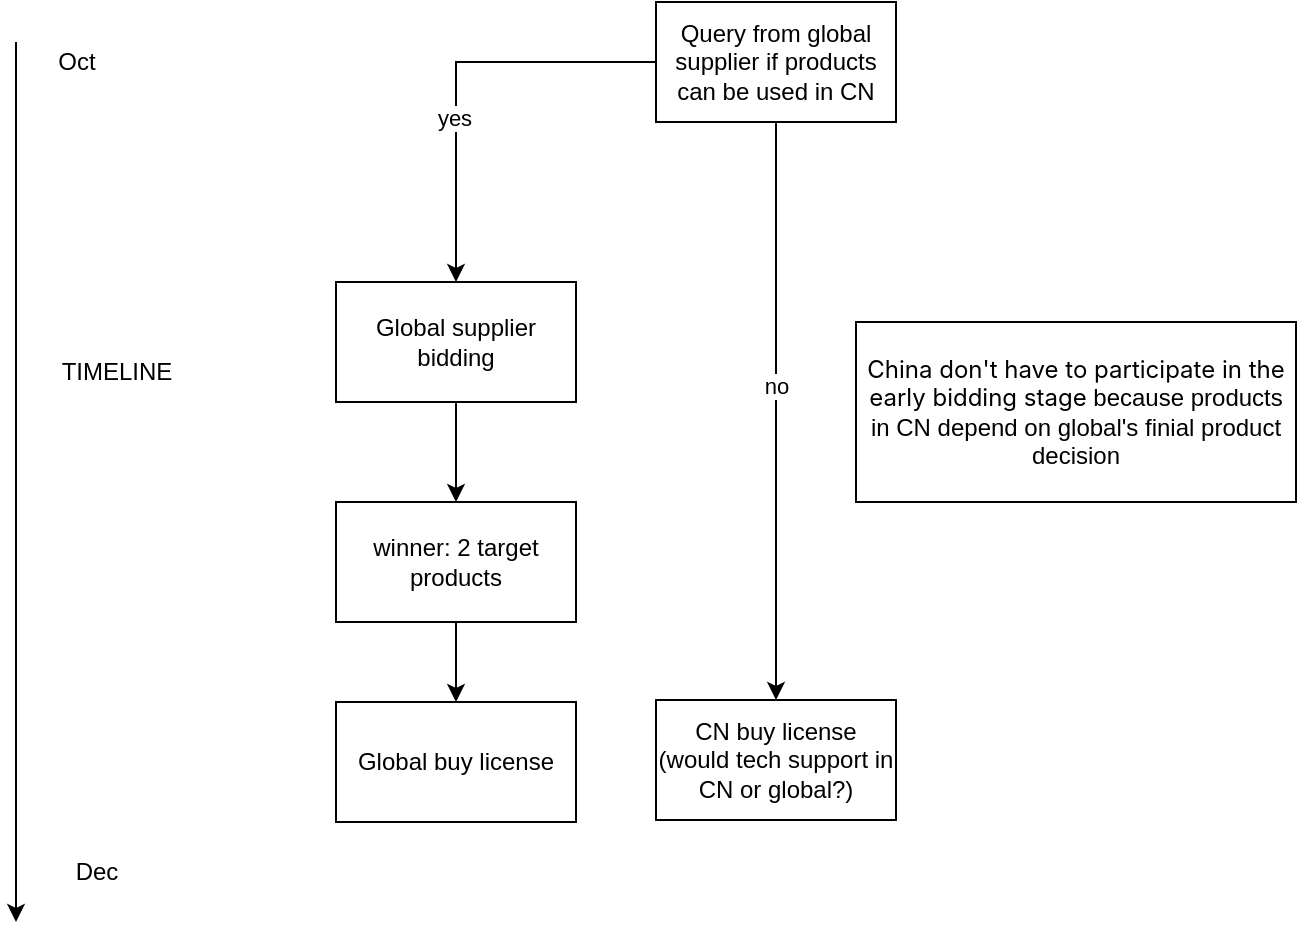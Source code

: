 <mxfile version="24.7.10">
  <diagram name="第 1 页" id="IqKHY9_KOpYrqqduA8BA">
    <mxGraphModel dx="1080" dy="640" grid="1" gridSize="10" guides="1" tooltips="1" connect="1" arrows="1" fold="1" page="1" pageScale="1" pageWidth="827" pageHeight="1169" math="0" shadow="0">
      <root>
        <mxCell id="0" />
        <mxCell id="1" parent="0" />
        <mxCell id="ddX2O07juJ6uB801E5UC-3" value="" style="edgeStyle=orthogonalEdgeStyle;rounded=0;orthogonalLoop=1;jettySize=auto;html=1;exitX=0.5;exitY=1;exitDx=0;exitDy=0;" edge="1" parent="1" source="ddX2O07juJ6uB801E5UC-5" target="ddX2O07juJ6uB801E5UC-2">
          <mxGeometry relative="1" as="geometry">
            <mxPoint x="120" y="350" as="sourcePoint" />
          </mxGeometry>
        </mxCell>
        <mxCell id="ddX2O07juJ6uB801E5UC-21" value="" style="edgeStyle=orthogonalEdgeStyle;rounded=0;orthogonalLoop=1;jettySize=auto;html=1;" edge="1" parent="1" source="ddX2O07juJ6uB801E5UC-2" target="ddX2O07juJ6uB801E5UC-20">
          <mxGeometry relative="1" as="geometry" />
        </mxCell>
        <mxCell id="ddX2O07juJ6uB801E5UC-2" value="winner: 2 target products" style="rounded=0;whiteSpace=wrap;html=1;" vertex="1" parent="1">
          <mxGeometry x="250" y="280" width="120" height="60" as="geometry" />
        </mxCell>
        <mxCell id="ddX2O07juJ6uB801E5UC-6" value="" style="edgeStyle=orthogonalEdgeStyle;rounded=0;orthogonalLoop=1;jettySize=auto;html=1;" edge="1" parent="1" source="ddX2O07juJ6uB801E5UC-4" target="ddX2O07juJ6uB801E5UC-5">
          <mxGeometry relative="1" as="geometry" />
        </mxCell>
        <mxCell id="ddX2O07juJ6uB801E5UC-14" value="yes" style="edgeLabel;html=1;align=center;verticalAlign=middle;resizable=0;points=[];" vertex="1" connectable="0" parent="ddX2O07juJ6uB801E5UC-6">
          <mxGeometry x="0.212" y="-1" relative="1" as="geometry">
            <mxPoint as="offset" />
          </mxGeometry>
        </mxCell>
        <mxCell id="ddX2O07juJ6uB801E5UC-9" style="edgeStyle=orthogonalEdgeStyle;rounded=0;orthogonalLoop=1;jettySize=auto;html=1;entryX=0.5;entryY=0;entryDx=0;entryDy=0;" edge="1" parent="1" source="ddX2O07juJ6uB801E5UC-4" target="ddX2O07juJ6uB801E5UC-8">
          <mxGeometry relative="1" as="geometry" />
        </mxCell>
        <mxCell id="ddX2O07juJ6uB801E5UC-15" value="no" style="edgeLabel;html=1;align=center;verticalAlign=middle;resizable=0;points=[];" vertex="1" connectable="0" parent="ddX2O07juJ6uB801E5UC-9">
          <mxGeometry x="-0.086" relative="1" as="geometry">
            <mxPoint as="offset" />
          </mxGeometry>
        </mxCell>
        <mxCell id="ddX2O07juJ6uB801E5UC-4" value="Query from global supplier if products can be used in CN" style="rounded=0;whiteSpace=wrap;html=1;" vertex="1" parent="1">
          <mxGeometry x="410" y="30" width="120" height="60" as="geometry" />
        </mxCell>
        <mxCell id="ddX2O07juJ6uB801E5UC-5" value="Global supplier bidding" style="rounded=0;whiteSpace=wrap;html=1;" vertex="1" parent="1">
          <mxGeometry x="250" y="170" width="120" height="60" as="geometry" />
        </mxCell>
        <mxCell id="ddX2O07juJ6uB801E5UC-8" value="CN buy license&lt;div&gt;(would tech support in CN or global?)&lt;/div&gt;" style="rounded=0;whiteSpace=wrap;html=1;" vertex="1" parent="1">
          <mxGeometry x="410" y="379" width="120" height="60" as="geometry" />
        </mxCell>
        <mxCell id="ddX2O07juJ6uB801E5UC-16" value="" style="endArrow=classic;html=1;rounded=0;" edge="1" parent="1">
          <mxGeometry width="50" height="50" relative="1" as="geometry">
            <mxPoint x="90" y="50" as="sourcePoint" />
            <mxPoint x="90" y="490" as="targetPoint" />
          </mxGeometry>
        </mxCell>
        <mxCell id="ddX2O07juJ6uB801E5UC-17" value="TIMELINE" style="text;html=1;align=center;verticalAlign=middle;resizable=0;points=[];autosize=1;strokeColor=none;fillColor=none;" vertex="1" parent="1">
          <mxGeometry x="100" y="200" width="80" height="30" as="geometry" />
        </mxCell>
        <mxCell id="ddX2O07juJ6uB801E5UC-18" value="Oct" style="text;html=1;align=center;verticalAlign=middle;resizable=0;points=[];autosize=1;strokeColor=none;fillColor=none;" vertex="1" parent="1">
          <mxGeometry x="100" y="45" width="40" height="30" as="geometry" />
        </mxCell>
        <mxCell id="ddX2O07juJ6uB801E5UC-19" value="Dec" style="text;html=1;align=center;verticalAlign=middle;resizable=0;points=[];autosize=1;strokeColor=none;fillColor=none;" vertex="1" parent="1">
          <mxGeometry x="110" y="450" width="40" height="30" as="geometry" />
        </mxCell>
        <mxCell id="ddX2O07juJ6uB801E5UC-20" value="Global buy license" style="whiteSpace=wrap;html=1;rounded=0;" vertex="1" parent="1">
          <mxGeometry x="250" y="380" width="120" height="60" as="geometry" />
        </mxCell>
        <mxCell id="ddX2O07juJ6uB801E5UC-22" value="&lt;font style=&quot;font-size: 12px;&quot;&gt;&lt;span style=&quot;font-family: -apple-system, &amp;quot;system-ui&amp;quot;, &amp;quot;Segoe UI&amp;quot;, Roboto, Helvetica, Arial, sans-serif, &amp;quot;Apple Color Emoji&amp;quot;, &amp;quot;Segoe UI Emoji&amp;quot;, &amp;quot;Segoe UI Symbol&amp;quot;; text-align: left; background-color: rgb(255, 255, 255);&quot;&gt;China don&#39;t have to participate in the early bidding stage&lt;/span&gt;&amp;nbsp;because products in CN depend on global&#39;s finial product decision&lt;/font&gt;" style="rounded=0;whiteSpace=wrap;html=1;" vertex="1" parent="1">
          <mxGeometry x="510" y="190" width="220" height="90" as="geometry" />
        </mxCell>
      </root>
    </mxGraphModel>
  </diagram>
</mxfile>
